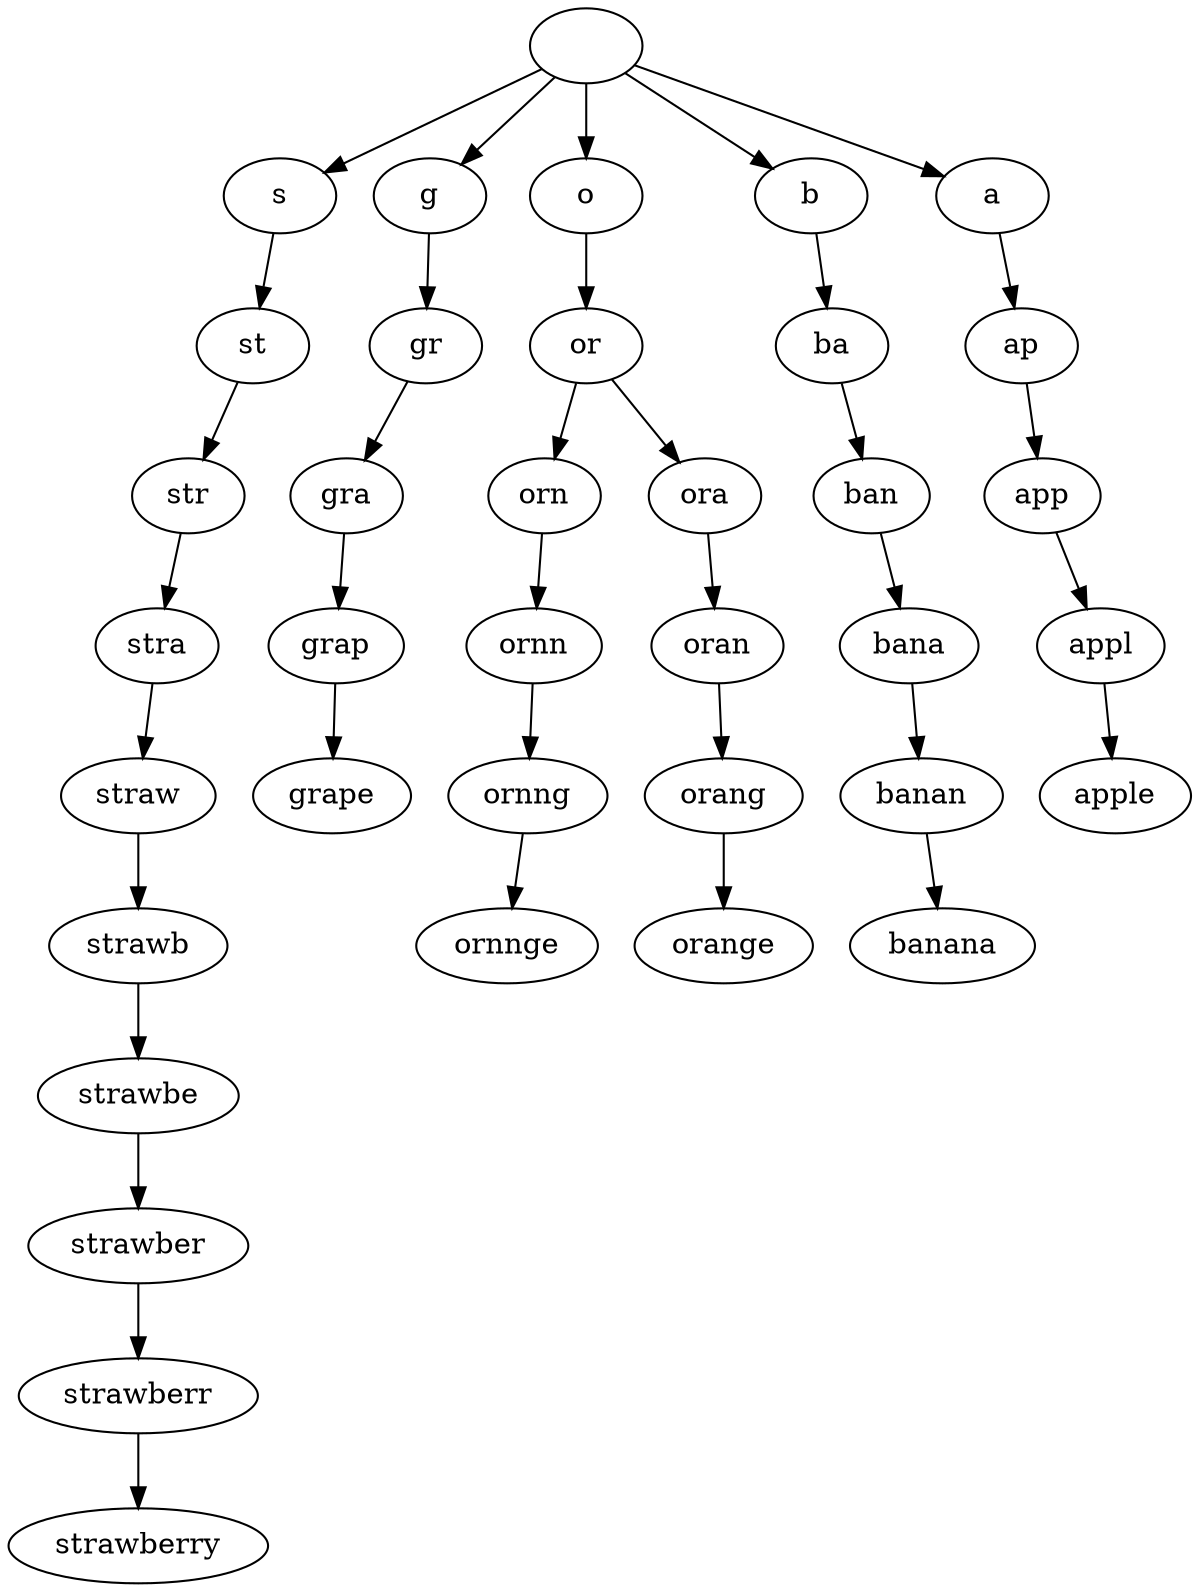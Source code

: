 digraph Trie {
  "" -> "s";
  "s" -> "st";
  "st" -> "str";
  "str" -> "stra";
  "stra" -> "straw";
  "straw" -> "strawb";
  "strawb" -> "strawbe";
  "strawbe" -> "strawber";
  "strawber" -> "strawberr";
  "strawberr" -> "strawberry";
  "" -> "g";
  "g" -> "gr";
  "gr" -> "gra";
  "gra" -> "grap";
  "grap" -> "grape";
  "" -> "o";
  "o" -> "or";
  "or" -> "orn";
  "orn" -> "ornn";
  "ornn" -> "ornng";
  "ornng" -> "ornnge";
  "or" -> "ora";
  "ora" -> "oran";
  "oran" -> "orang";
  "orang" -> "orange";
  "" -> "b";
  "b" -> "ba";
  "ba" -> "ban";
  "ban" -> "bana";
  "bana" -> "banan";
  "banan" -> "banana";
  "" -> "a";
  "a" -> "ap";
  "ap" -> "app";
  "app" -> "appl";
  "appl" -> "apple";
}
